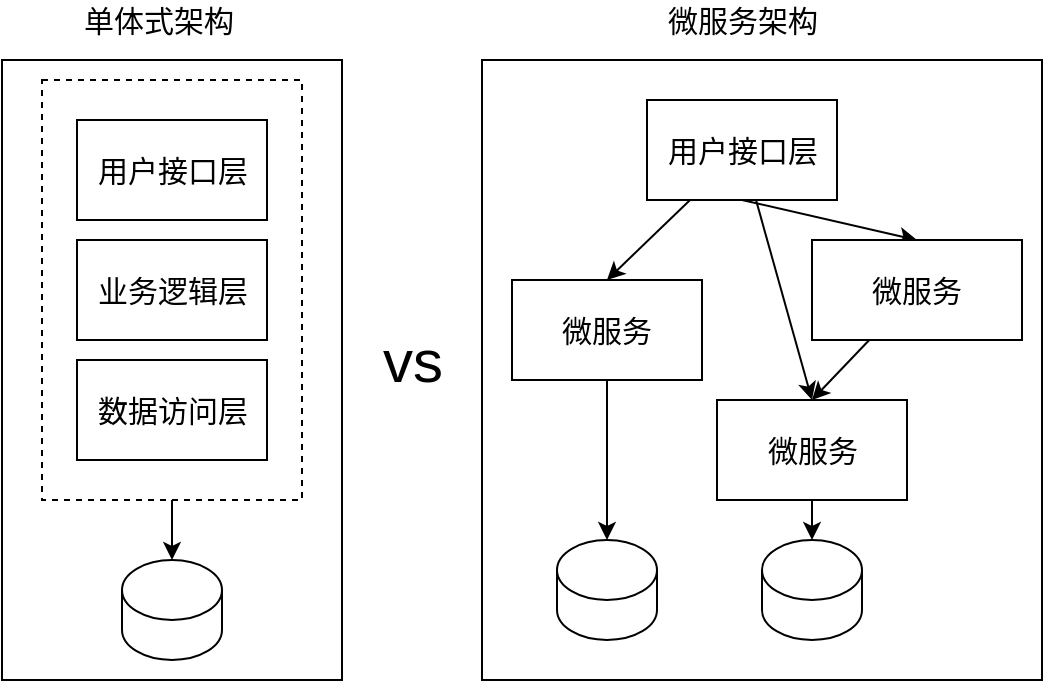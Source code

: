 <mxfile version="15.2.7" type="github"><diagram id="3LqW18epMJaqEoCP1JI1" name="Page-1"><mxGraphModel dx="375" dy="614" grid="1" gridSize="10" guides="1" tooltips="1" connect="1" arrows="1" fold="1" page="1" pageScale="1" pageWidth="827" pageHeight="1169" math="0" shadow="0"><root><mxCell id="0"/><mxCell id="1" parent="0"/><mxCell id="chuDHFH1XLvLZGuYDbwN-1" value="" style="rounded=0;whiteSpace=wrap;html=1;fontSize=15;" vertex="1" parent="1"><mxGeometry x="100" y="50" width="170" height="310" as="geometry"/></mxCell><mxCell id="chuDHFH1XLvLZGuYDbwN-11" style="edgeStyle=orthogonalEdgeStyle;rounded=0;orthogonalLoop=1;jettySize=auto;html=1;exitX=0.5;exitY=1;exitDx=0;exitDy=0;entryX=0.5;entryY=0;entryDx=0;entryDy=0;entryPerimeter=0;fontSize=15;" edge="1" parent="1" source="chuDHFH1XLvLZGuYDbwN-5" target="chuDHFH1XLvLZGuYDbwN-7"><mxGeometry relative="1" as="geometry"/></mxCell><mxCell id="chuDHFH1XLvLZGuYDbwN-5" value="" style="rounded=0;whiteSpace=wrap;html=1;dashed=1;fontSize=15;" vertex="1" parent="1"><mxGeometry x="120" y="60" width="130" height="210" as="geometry"/></mxCell><mxCell id="chuDHFH1XLvLZGuYDbwN-2" value="用户接口层" style="rounded=0;whiteSpace=wrap;html=1;fontSize=15;" vertex="1" parent="1"><mxGeometry x="137.5" y="80" width="95" height="50" as="geometry"/></mxCell><mxCell id="chuDHFH1XLvLZGuYDbwN-3" value="业务逻辑层" style="rounded=0;whiteSpace=wrap;html=1;fontSize=15;" vertex="1" parent="1"><mxGeometry x="137.5" y="140" width="95" height="50" as="geometry"/></mxCell><mxCell id="chuDHFH1XLvLZGuYDbwN-4" value="数据访问层" style="rounded=0;whiteSpace=wrap;html=1;fontSize=15;" vertex="1" parent="1"><mxGeometry x="137.5" y="200" width="95" height="50" as="geometry"/></mxCell><mxCell id="chuDHFH1XLvLZGuYDbwN-7" value="" style="shape=cylinder3;whiteSpace=wrap;html=1;boundedLbl=1;backgroundOutline=1;size=15;fontSize=15;" vertex="1" parent="1"><mxGeometry x="160" y="300" width="50" height="50" as="geometry"/></mxCell><mxCell id="chuDHFH1XLvLZGuYDbwN-12" value="单体式架构" style="text;html=1;align=center;verticalAlign=middle;resizable=0;points=[];autosize=1;strokeColor=none;fillColor=none;fontSize=15;" vertex="1" parent="1"><mxGeometry x="132.5" y="20" width="90" height="20" as="geometry"/></mxCell><mxCell id="chuDHFH1XLvLZGuYDbwN-13" value="&lt;font style=&quot;font-size: 30px&quot;&gt;vs&lt;/font&gt;" style="text;html=1;align=center;verticalAlign=middle;resizable=0;points=[];autosize=1;strokeColor=none;fillColor=none;fontSize=15;" vertex="1" parent="1"><mxGeometry x="280" y="185" width="50" height="30" as="geometry"/></mxCell><mxCell id="chuDHFH1XLvLZGuYDbwN-14" value="" style="rounded=0;whiteSpace=wrap;html=1;fontSize=15;" vertex="1" parent="1"><mxGeometry x="340" y="50" width="280" height="310" as="geometry"/></mxCell><mxCell id="chuDHFH1XLvLZGuYDbwN-24" style="rounded=0;orthogonalLoop=1;jettySize=auto;html=1;entryX=0.5;entryY=0;entryDx=0;entryDy=0;fontSize=15;exitX=0.5;exitY=1;exitDx=0;exitDy=0;" edge="1" parent="1" source="chuDHFH1XLvLZGuYDbwN-17" target="chuDHFH1XLvLZGuYDbwN-18"><mxGeometry relative="1" as="geometry"/></mxCell><mxCell id="chuDHFH1XLvLZGuYDbwN-25" style="edgeStyle=none;rounded=0;orthogonalLoop=1;jettySize=auto;html=1;entryX=0.5;entryY=0;entryDx=0;entryDy=0;fontSize=15;" edge="1" parent="1" source="chuDHFH1XLvLZGuYDbwN-17" target="chuDHFH1XLvLZGuYDbwN-19"><mxGeometry relative="1" as="geometry"/></mxCell><mxCell id="chuDHFH1XLvLZGuYDbwN-26" style="edgeStyle=none;rounded=0;orthogonalLoop=1;jettySize=auto;html=1;entryX=0.5;entryY=0;entryDx=0;entryDy=0;fontSize=15;" edge="1" parent="1" source="chuDHFH1XLvLZGuYDbwN-17" target="chuDHFH1XLvLZGuYDbwN-23"><mxGeometry relative="1" as="geometry"/></mxCell><mxCell id="chuDHFH1XLvLZGuYDbwN-17" value="用户接口层" style="rounded=0;whiteSpace=wrap;html=1;fontSize=15;" vertex="1" parent="1"><mxGeometry x="422.5" y="70" width="95" height="50" as="geometry"/></mxCell><mxCell id="chuDHFH1XLvLZGuYDbwN-27" style="edgeStyle=none;rounded=0;orthogonalLoop=1;jettySize=auto;html=1;entryX=0.5;entryY=0;entryDx=0;entryDy=0;fontSize=15;" edge="1" parent="1" source="chuDHFH1XLvLZGuYDbwN-18" target="chuDHFH1XLvLZGuYDbwN-23"><mxGeometry relative="1" as="geometry"/></mxCell><mxCell id="chuDHFH1XLvLZGuYDbwN-18" value="微服务" style="rounded=0;whiteSpace=wrap;html=1;fontSize=15;" vertex="1" parent="1"><mxGeometry x="505" y="140" width="105" height="50" as="geometry"/></mxCell><mxCell id="chuDHFH1XLvLZGuYDbwN-29" style="edgeStyle=none;rounded=0;orthogonalLoop=1;jettySize=auto;html=1;entryX=0.5;entryY=0;entryDx=0;entryDy=0;entryPerimeter=0;fontSize=15;" edge="1" parent="1" source="chuDHFH1XLvLZGuYDbwN-19" target="chuDHFH1XLvLZGuYDbwN-20"><mxGeometry relative="1" as="geometry"/></mxCell><mxCell id="chuDHFH1XLvLZGuYDbwN-19" value="微服务" style="rounded=0;whiteSpace=wrap;html=1;fontSize=15;" vertex="1" parent="1"><mxGeometry x="355" y="160" width="95" height="50" as="geometry"/></mxCell><mxCell id="chuDHFH1XLvLZGuYDbwN-20" value="" style="shape=cylinder3;whiteSpace=wrap;html=1;boundedLbl=1;backgroundOutline=1;size=15;fontSize=15;" vertex="1" parent="1"><mxGeometry x="377.5" y="290" width="50" height="50" as="geometry"/></mxCell><mxCell id="chuDHFH1XLvLZGuYDbwN-21" value="微服务架构" style="text;html=1;align=center;verticalAlign=middle;resizable=0;points=[];autosize=1;strokeColor=none;fillColor=none;fontSize=15;" vertex="1" parent="1"><mxGeometry x="425" y="20" width="90" height="20" as="geometry"/></mxCell><mxCell id="chuDHFH1XLvLZGuYDbwN-31" style="edgeStyle=none;rounded=0;orthogonalLoop=1;jettySize=auto;html=1;entryX=0.5;entryY=0;entryDx=0;entryDy=0;entryPerimeter=0;fontSize=15;" edge="1" parent="1" source="chuDHFH1XLvLZGuYDbwN-23" target="chuDHFH1XLvLZGuYDbwN-30"><mxGeometry relative="1" as="geometry"/></mxCell><mxCell id="chuDHFH1XLvLZGuYDbwN-23" value="微服务" style="rounded=0;whiteSpace=wrap;html=1;fontSize=15;" vertex="1" parent="1"><mxGeometry x="457.5" y="220" width="95" height="50" as="geometry"/></mxCell><mxCell id="chuDHFH1XLvLZGuYDbwN-30" value="" style="shape=cylinder3;whiteSpace=wrap;html=1;boundedLbl=1;backgroundOutline=1;size=15;fontSize=15;" vertex="1" parent="1"><mxGeometry x="480" y="290" width="50" height="50" as="geometry"/></mxCell></root></mxGraphModel></diagram></mxfile>